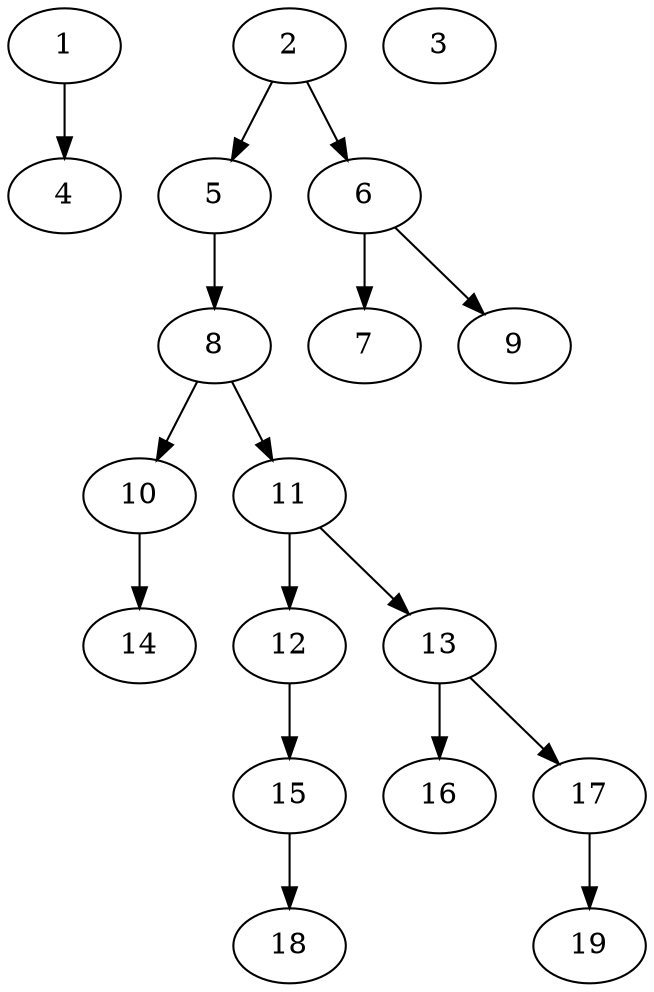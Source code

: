 // DAG (tier=1-easy, mode=data, n=19, ccr=0.303, fat=0.406, density=0.209, regular=0.660, jump=0.083, mindata=1048576, maxdata=8388608)
// DAG automatically generated by daggen at Sun Aug 24 16:33:33 2025
// /home/ermia/Project/Environments/daggen/bin/daggen --dot --ccr 0.303 --fat 0.406 --regular 0.660 --density 0.209 --jump 0.083 --mindata 1048576 --maxdata 8388608 -n 19 
digraph G {
  1 [size="333169990138068992000", alpha="0.07", expect_size="166584995069034496000"]
  1 -> 4 [size ="384474231603200"]
  2 [size="1052411538894480", alpha="0.10", expect_size="526205769447240"]
  2 -> 5 [size ="50270444716032"]
  2 -> 6 [size ="50270444716032"]
  3 [size="214466124521782016", alpha="0.13", expect_size="107233062260891008"]
  4 [size="193511360573347072", alpha="0.03", expect_size="96755680286673536"]
  5 [size="1121164864351475072", alpha="0.01", expect_size="560582432175737536"]
  5 -> 8 [size ="545089407418368"]
  6 [size="305251043722771392", alpha="0.08", expect_size="152625521861385696"]
  6 -> 7 [size ="199933445537792"]
  6 -> 9 [size ="199933445537792"]
  7 [size="14486780264167510", alpha="0.00", expect_size="7243390132083755"]
  8 [size="36038655252683552", alpha="0.17", expect_size="18019327626341776"]
  8 -> 10 [size ="16230958235648"]
  8 -> 11 [size ="16230958235648"]
  9 [size="160580428509151756288", alpha="0.16", expect_size="80290214254575878144"]
  10 [size="4052898314591404032", alpha="0.10", expect_size="2026449157295702016"]
  10 -> 14 [size ="20336074555392"]
  11 [size="22316324285349140", alpha="0.07", expect_size="11158162142674570"]
  11 -> 12 [size ="530180997120000"]
  11 -> 13 [size ="530180997120000"]
  12 [size="48823199283518000", alpha="0.03", expect_size="24411599641759000"]
  12 -> 15 [size ="40269353320448"]
  13 [size="727481667305609", alpha="0.11", expect_size="363740833652804"]
  13 -> 16 [size ="12383472844800"]
  13 -> 17 [size ="12383472844800"]
  14 [size="55185886859040391168", alpha="0.07", expect_size="27592943429520195584"]
  15 [size="419615655328416320", alpha="0.01", expect_size="209807827664208160"]
  15 -> 18 [size ="537945190694912"]
  16 [size="343891865807540864", alpha="0.12", expect_size="171945932903770432"]
  17 [size="506612289323925504000", alpha="0.00", expect_size="253306144661962752000"]
  17 -> 19 [size ="508401863884800"]
  18 [size="409888682645710400", alpha="0.10", expect_size="204944341322855200"]
  19 [size="3473629022088044", alpha="0.09", expect_size="1736814511044022"]
}